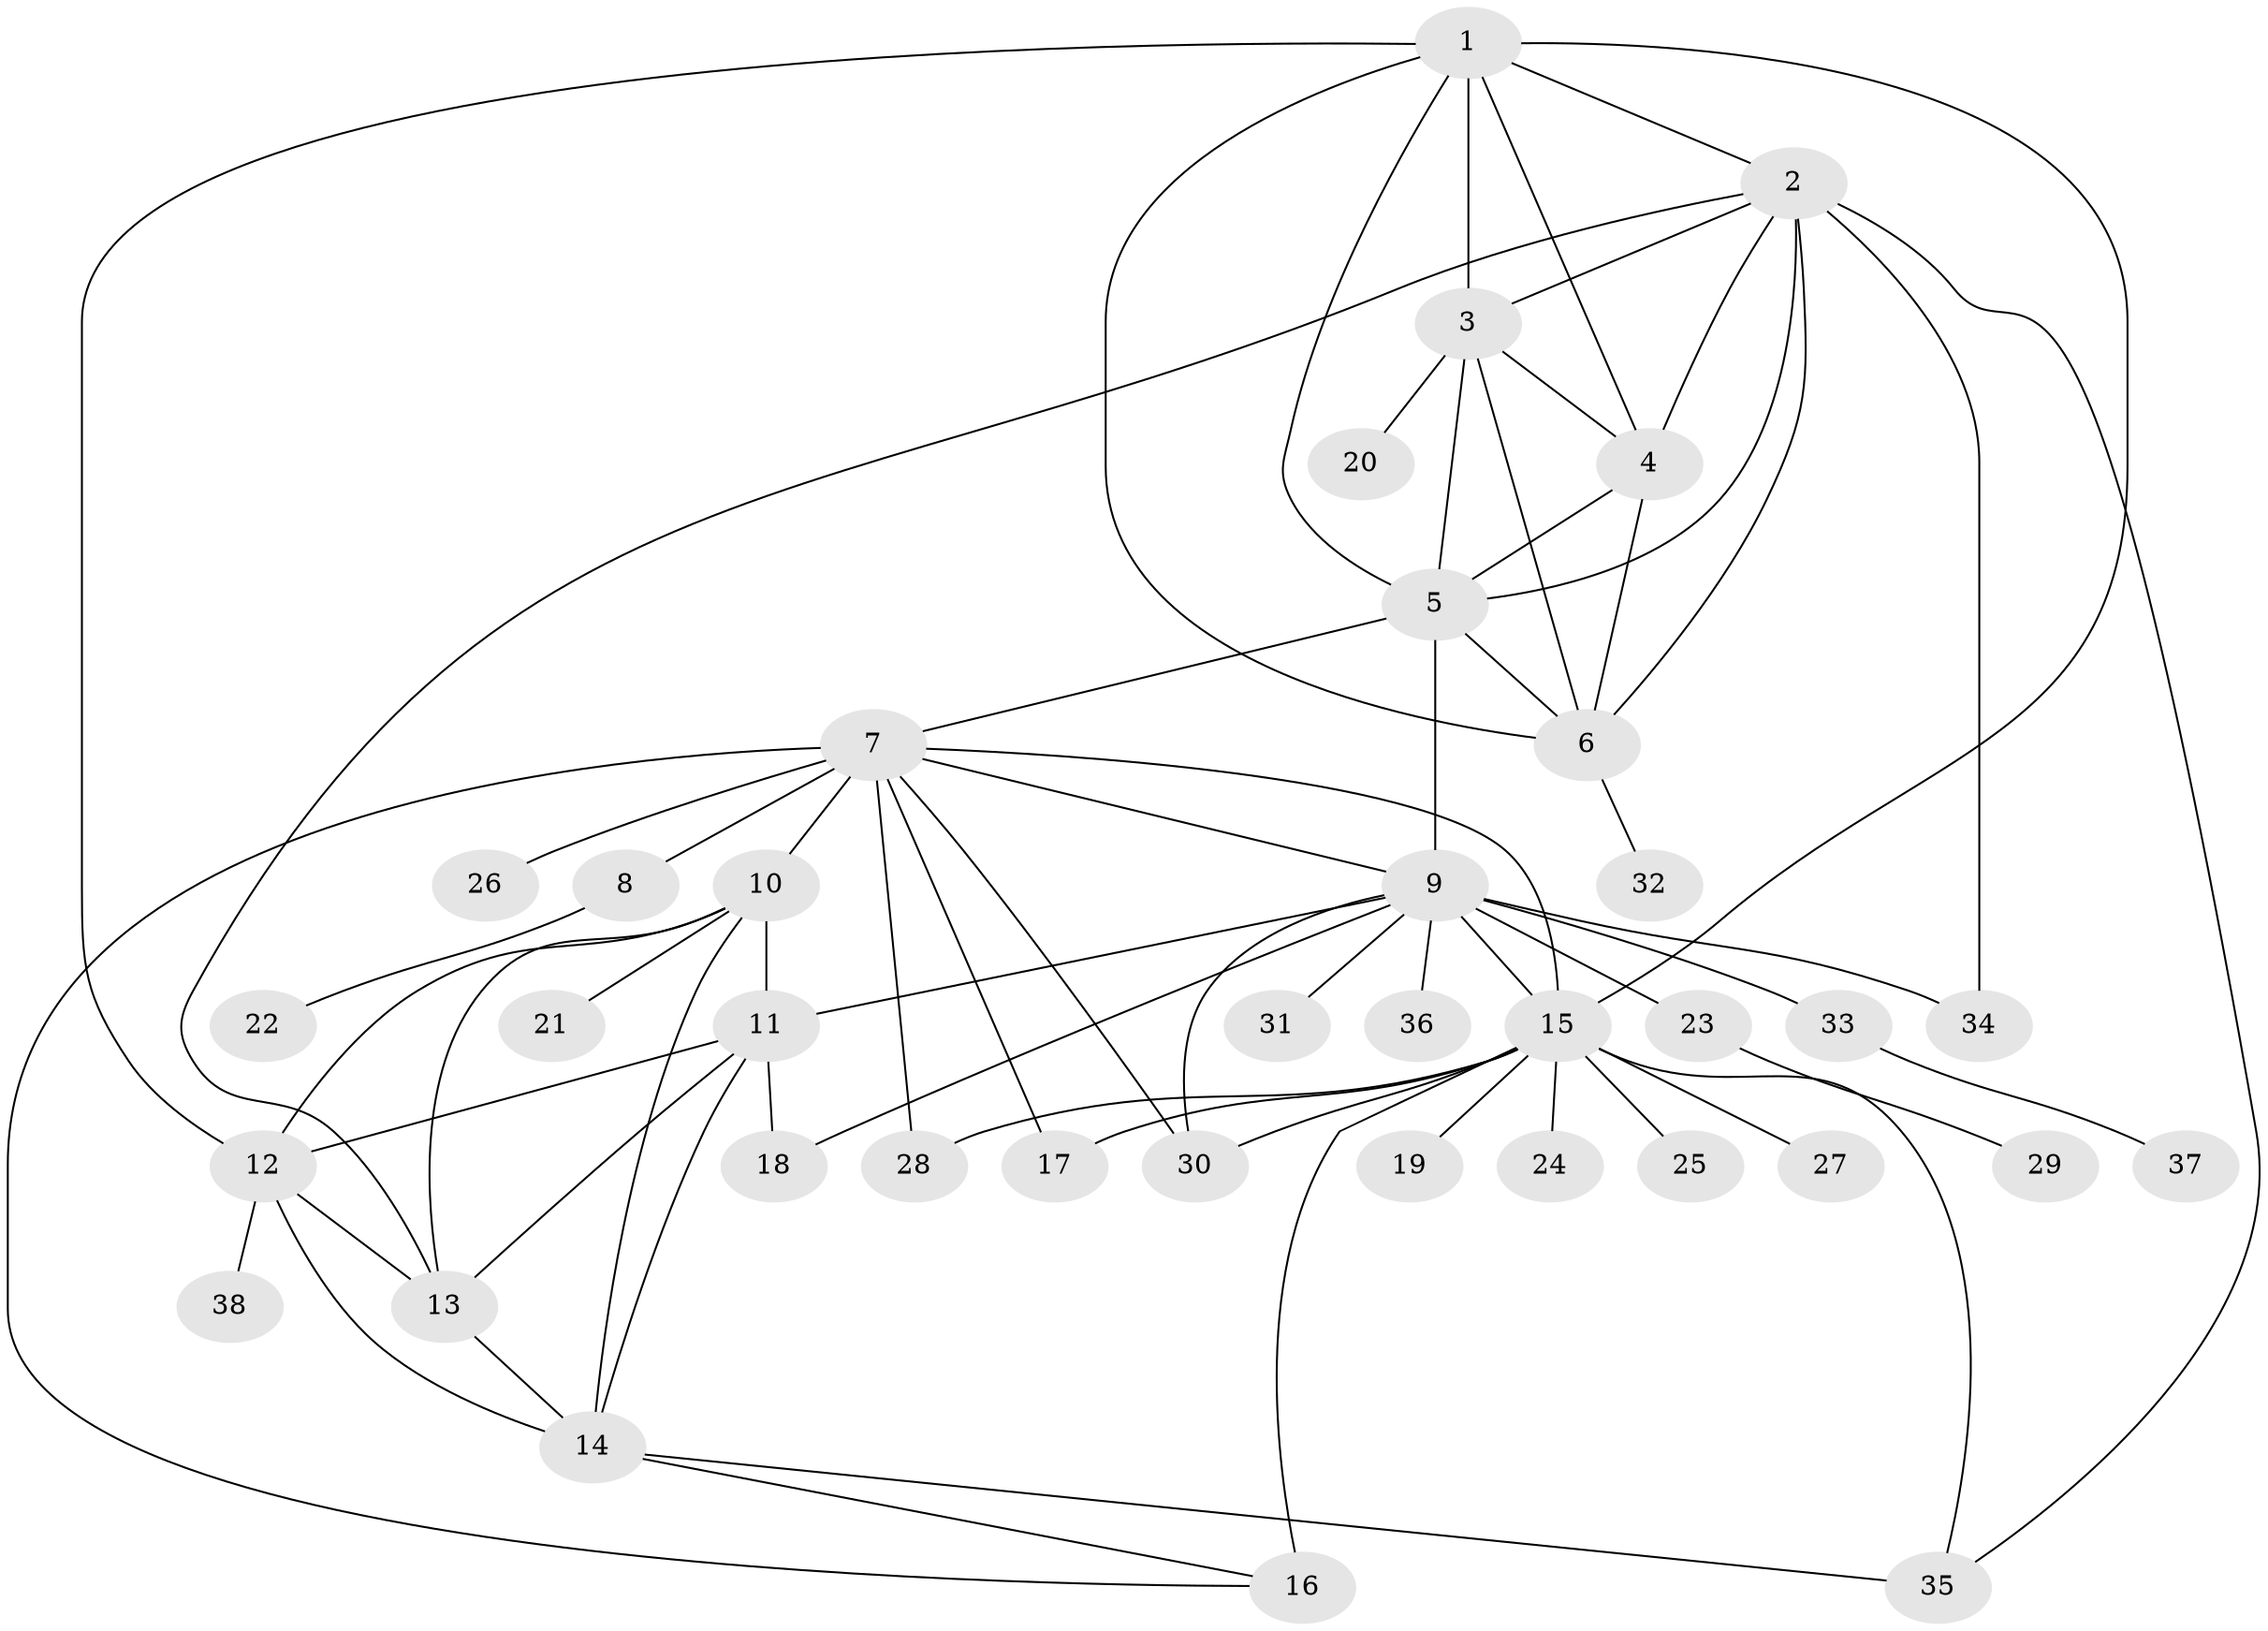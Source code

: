 // original degree distribution, {10: 0.032, 11: 0.024, 9: 0.032, 7: 0.064, 13: 0.008, 8: 0.04, 6: 0.024, 12: 0.016, 1: 0.568, 2: 0.16, 3: 0.024, 4: 0.008}
// Generated by graph-tools (version 1.1) at 2025/52/03/04/25 22:52:38]
// undirected, 38 vertices, 69 edges
graph export_dot {
  node [color=gray90,style=filled];
  1;
  2;
  3;
  4;
  5;
  6;
  7;
  8;
  9;
  10;
  11;
  12;
  13;
  14;
  15;
  16;
  17;
  18;
  19;
  20;
  21;
  22;
  23;
  24;
  25;
  26;
  27;
  28;
  29;
  30;
  31;
  32;
  33;
  34;
  35;
  36;
  37;
  38;
  1 -- 2 [weight=1.0];
  1 -- 3 [weight=1.0];
  1 -- 4 [weight=1.0];
  1 -- 5 [weight=1.0];
  1 -- 6 [weight=1.0];
  1 -- 12 [weight=1.0];
  1 -- 15 [weight=1.0];
  2 -- 3 [weight=1.0];
  2 -- 4 [weight=1.0];
  2 -- 5 [weight=1.0];
  2 -- 6 [weight=1.0];
  2 -- 13 [weight=1.0];
  2 -- 34 [weight=3.0];
  2 -- 35 [weight=1.0];
  3 -- 4 [weight=2.0];
  3 -- 5 [weight=1.0];
  3 -- 6 [weight=1.0];
  3 -- 20 [weight=4.0];
  4 -- 5 [weight=1.0];
  4 -- 6 [weight=1.0];
  5 -- 6 [weight=1.0];
  5 -- 7 [weight=1.0];
  5 -- 9 [weight=1.0];
  6 -- 32 [weight=1.0];
  7 -- 8 [weight=5.0];
  7 -- 9 [weight=1.0];
  7 -- 10 [weight=1.0];
  7 -- 15 [weight=1.0];
  7 -- 16 [weight=1.0];
  7 -- 17 [weight=2.0];
  7 -- 26 [weight=1.0];
  7 -- 28 [weight=3.0];
  7 -- 30 [weight=1.0];
  8 -- 22 [weight=1.0];
  9 -- 11 [weight=2.0];
  9 -- 15 [weight=1.0];
  9 -- 18 [weight=1.0];
  9 -- 23 [weight=4.0];
  9 -- 30 [weight=1.0];
  9 -- 31 [weight=2.0];
  9 -- 33 [weight=3.0];
  9 -- 34 [weight=1.0];
  9 -- 36 [weight=1.0];
  10 -- 11 [weight=1.0];
  10 -- 12 [weight=2.0];
  10 -- 13 [weight=1.0];
  10 -- 14 [weight=1.0];
  10 -- 21 [weight=1.0];
  11 -- 12 [weight=2.0];
  11 -- 13 [weight=1.0];
  11 -- 14 [weight=1.0];
  11 -- 18 [weight=3.0];
  12 -- 13 [weight=2.0];
  12 -- 14 [weight=2.0];
  12 -- 38 [weight=1.0];
  13 -- 14 [weight=1.0];
  14 -- 16 [weight=1.0];
  14 -- 35 [weight=1.0];
  15 -- 16 [weight=5.0];
  15 -- 17 [weight=1.0];
  15 -- 19 [weight=4.0];
  15 -- 24 [weight=2.0];
  15 -- 25 [weight=2.0];
  15 -- 27 [weight=1.0];
  15 -- 28 [weight=1.0];
  15 -- 30 [weight=1.0];
  15 -- 35 [weight=1.0];
  23 -- 29 [weight=1.0];
  33 -- 37 [weight=1.0];
}
